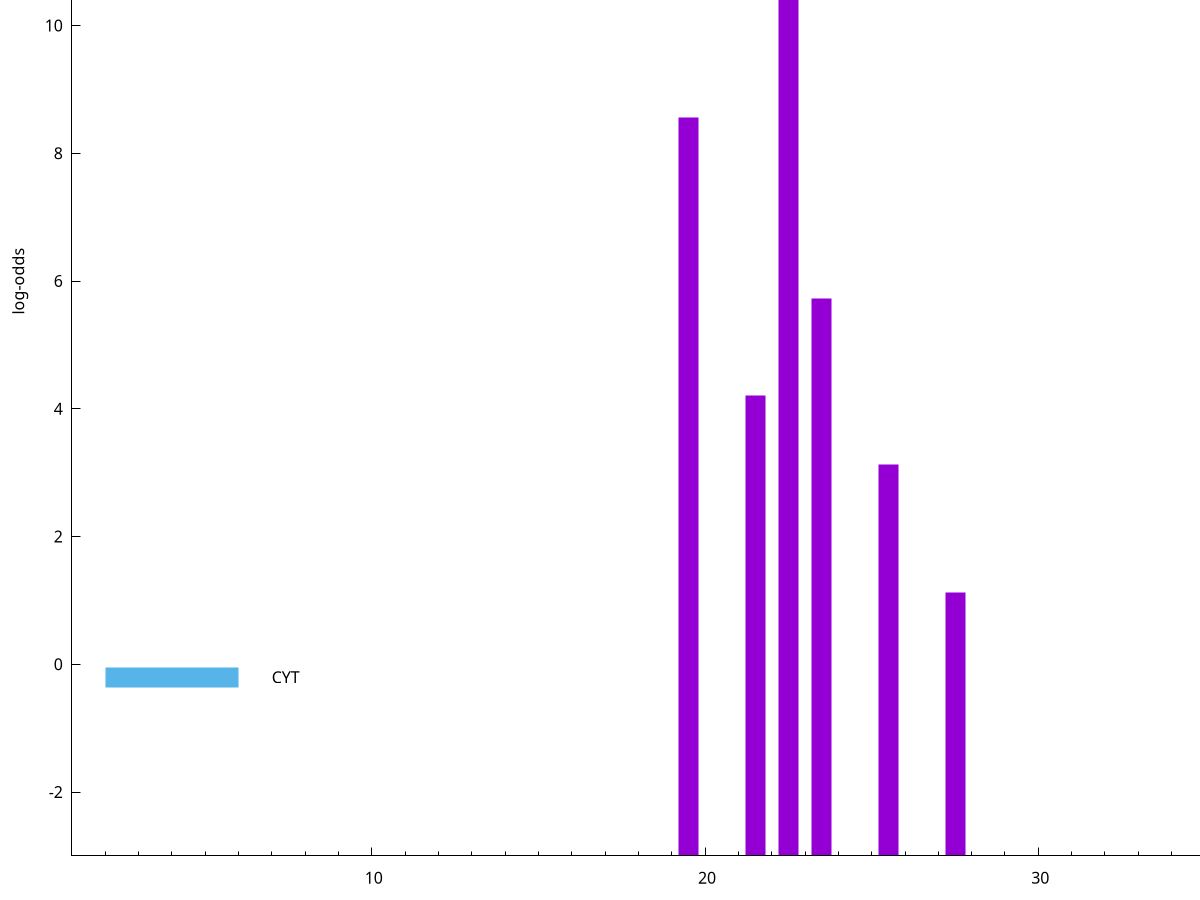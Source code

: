 set title "LipoP predictions for SRR4017929.gff"
set size 2., 1.4
set xrange [1:70] 
set mxtics 10
set yrange [-3:15]
set y2range [0:18]
set ylabel "log-odds"
set term postscript eps color solid "Helvetica" 30
set output "SRR4017929.gff51.eps"
set arrow from 2,13.4845 to 6,13.4845 nohead lt 1 lw 20
set label "SpI" at 7,13.4845
set arrow from 2,-0.200913 to 6,-0.200913 nohead lt 3 lw 20
set label "CYT" at 7,-0.200913
set arrow from 2,13.4845 to 6,13.4845 nohead lt 1 lw 20
set label "SpI" at 7,13.4845
# NOTE: The scores below are the log-odds scores with the threshold
# NOTE: subtracted (a hack to make gnuplot make the histogram all
# NOTE: look nice).
plot "-" axes x1y2 title "" with impulses lt 1 lw 20
22.500000 16.425400
19.500000 11.558170
23.500000 8.721650
21.500000 7.209900
25.500000 6.128160
27.500000 4.125140
e
exit
